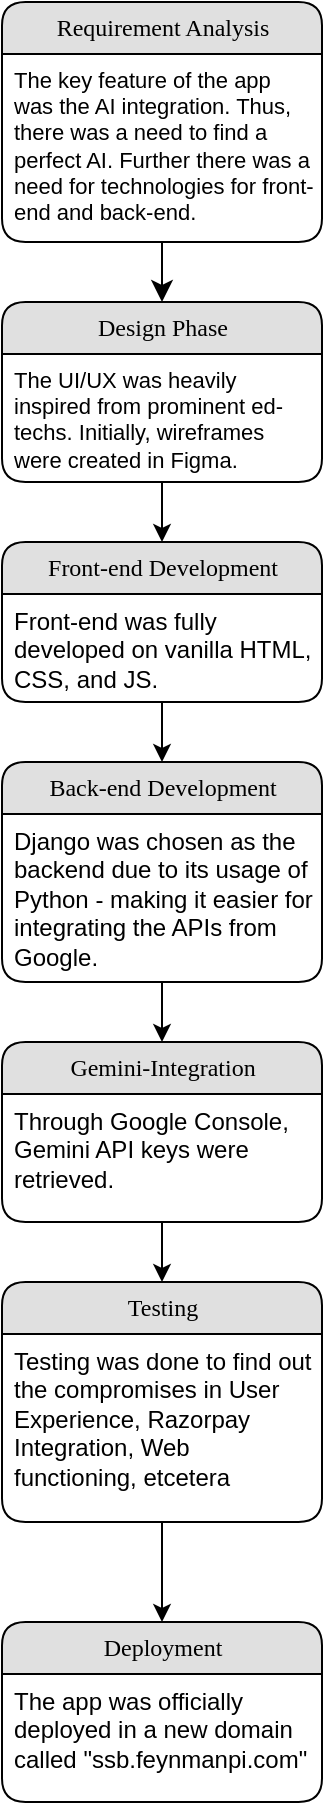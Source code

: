 <mxfile version="24.3.1" type="github">
  <diagram name="Page-1" id="b520641d-4fe3-3701-9064-5fc419738815">
    <mxGraphModel dx="1800" dy="1138" grid="1" gridSize="10" guides="1" tooltips="1" connect="1" arrows="1" fold="1" page="1" pageScale="1" pageWidth="100" pageHeight="1100" background="none" math="0" shadow="0">
      <root>
        <mxCell id="0" />
        <mxCell id="1" parent="0" />
        <mxCell id="21ea969265ad0168-6" value="Requirement Analysis" style="swimlane;html=1;fontStyle=0;childLayout=stackLayout;horizontal=1;startSize=26;fillColor=#e0e0e0;horizontalStack=0;resizeParent=1;resizeLast=0;collapsible=1;marginBottom=0;swimlaneFillColor=#ffffff;align=center;rounded=1;shadow=0;comic=0;labelBackgroundColor=none;strokeWidth=1;fontFamily=Verdana;fontSize=12" parent="1" vertex="1">
          <mxGeometry x="320" y="100" width="160" height="120" as="geometry" />
        </mxCell>
        <mxCell id="21ea969265ad0168-7" value="&lt;div style=&quot;font-size: 11px;&quot;&gt;The key feature of the app was the AI integration. Thus, there was a need to find a perfect AI. Further there was a need for technologies for front-end and back-end.&lt;/div&gt;" style="text;html=1;strokeColor=none;fillColor=none;spacingLeft=4;spacingRight=4;whiteSpace=wrap;overflow=hidden;rotatable=0;points=[[0,0.5],[1,0.5]];portConstraint=eastwest;" parent="21ea969265ad0168-6" vertex="1">
          <mxGeometry y="26" width="160" height="84" as="geometry" />
        </mxCell>
        <mxCell id="7xENyrRFUW0UyJhuZO6M-7" style="edgeStyle=orthogonalEdgeStyle;rounded=0;orthogonalLoop=1;jettySize=auto;html=1;entryX=0.5;entryY=0;entryDx=0;entryDy=0;" edge="1" parent="1" source="21ea969265ad0168-14" target="7xENyrRFUW0UyJhuZO6M-1">
          <mxGeometry relative="1" as="geometry" />
        </mxCell>
        <mxCell id="21ea969265ad0168-14" value="Design Phase" style="swimlane;html=1;fontStyle=0;childLayout=stackLayout;horizontal=1;startSize=26;fillColor=#e0e0e0;horizontalStack=0;resizeParent=1;resizeLast=0;collapsible=1;marginBottom=0;swimlaneFillColor=#ffffff;align=center;rounded=1;shadow=0;comic=0;labelBackgroundColor=none;strokeWidth=1;fontFamily=Verdana;fontSize=12" parent="1" vertex="1">
          <mxGeometry x="320" y="250" width="160" height="90" as="geometry" />
        </mxCell>
        <mxCell id="21ea969265ad0168-15" value="&lt;div style=&quot;font-size: 11px;&quot;&gt;The UI/UX was heavily inspired from prominent ed-techs.&amp;nbsp;&lt;span style=&quot;background-color: initial;&quot;&gt;Initially,&amp;nbsp;&lt;/span&gt;&lt;span style=&quot;background-color: initial;&quot;&gt;wireframes were created in Figma.&amp;nbsp;&lt;/span&gt;&lt;/div&gt;" style="text;html=1;strokeColor=none;fillColor=none;spacingLeft=4;spacingRight=4;whiteSpace=wrap;overflow=hidden;rotatable=0;points=[[0,0.5],[1,0.5]];portConstraint=eastwest;" parent="21ea969265ad0168-14" vertex="1">
          <mxGeometry y="26" width="160" height="64" as="geometry" />
        </mxCell>
        <mxCell id="FG-sQM-6yfMl1S1LQK5w-27" style="edgeStyle=orthogonalEdgeStyle;rounded=0;orthogonalLoop=1;jettySize=auto;html=1;entryX=0.5;entryY=0;entryDx=0;entryDy=0;" parent="1" source="21ea969265ad0168-18" target="FG-sQM-6yfMl1S1LQK5w-20" edge="1">
          <mxGeometry relative="1" as="geometry" />
        </mxCell>
        <mxCell id="21ea969265ad0168-18" value="Back-end Development" style="swimlane;html=1;fontStyle=0;childLayout=stackLayout;horizontal=1;startSize=26;fillColor=#e0e0e0;horizontalStack=0;resizeParent=1;resizeLast=0;collapsible=1;marginBottom=0;swimlaneFillColor=#ffffff;align=center;rounded=1;shadow=0;comic=0;labelBackgroundColor=none;strokeWidth=1;fontFamily=Verdana;fontSize=12" parent="1" vertex="1">
          <mxGeometry x="320" y="480" width="160" height="110" as="geometry" />
        </mxCell>
        <mxCell id="21ea969265ad0168-19" value="Django was chosen as the backend due to its usage of Python - making it easier for integrating the APIs from Google." style="text;html=1;strokeColor=none;fillColor=none;spacingLeft=4;spacingRight=4;whiteSpace=wrap;overflow=hidden;rotatable=0;points=[[0,0.5],[1,0.5]];portConstraint=eastwest;" parent="21ea969265ad0168-18" vertex="1">
          <mxGeometry y="26" width="160" height="84" as="geometry" />
        </mxCell>
        <mxCell id="21ea969265ad0168-36" style="edgeStyle=orthogonalEdgeStyle;html=1;labelBackgroundColor=none;startFill=0;startSize=8;endFill=1;endSize=8;fontFamily=Verdana;fontSize=12;" parent="1" source="21ea969265ad0168-6" target="21ea969265ad0168-14" edge="1">
          <mxGeometry relative="1" as="geometry" />
        </mxCell>
        <mxCell id="7xENyrRFUW0UyJhuZO6M-14" style="edgeStyle=orthogonalEdgeStyle;rounded=0;orthogonalLoop=1;jettySize=auto;html=1;" edge="1" parent="1" source="FG-sQM-6yfMl1S1LQK5w-20" target="7xENyrRFUW0UyJhuZO6M-12">
          <mxGeometry relative="1" as="geometry" />
        </mxCell>
        <mxCell id="FG-sQM-6yfMl1S1LQK5w-20" value="Gemini-Integration" style="swimlane;html=1;fontStyle=0;childLayout=stackLayout;horizontal=1;startSize=26;fillColor=#e0e0e0;horizontalStack=0;resizeParent=1;resizeLast=0;collapsible=1;marginBottom=0;swimlaneFillColor=#ffffff;align=center;rounded=1;shadow=0;comic=0;labelBackgroundColor=none;strokeWidth=1;fontFamily=Verdana;fontSize=12" parent="1" vertex="1">
          <mxGeometry x="320" y="620" width="160" height="90" as="geometry" />
        </mxCell>
        <mxCell id="FG-sQM-6yfMl1S1LQK5w-21" value="Through Google Console, Gemini API keys were retrieved.&amp;nbsp;" style="text;html=1;strokeColor=none;fillColor=none;spacingLeft=4;spacingRight=4;whiteSpace=wrap;overflow=hidden;rotatable=0;points=[[0,0.5],[1,0.5]];portConstraint=eastwest;" parent="FG-sQM-6yfMl1S1LQK5w-20" vertex="1">
          <mxGeometry y="26" width="160" height="64" as="geometry" />
        </mxCell>
        <mxCell id="FG-sQM-6yfMl1S1LQK5w-29" value="Deployment" style="swimlane;html=1;fontStyle=0;childLayout=stackLayout;horizontal=1;startSize=26;fillColor=#e0e0e0;horizontalStack=0;resizeParent=1;resizeLast=0;collapsible=1;marginBottom=0;swimlaneFillColor=#ffffff;align=center;rounded=1;shadow=0;comic=0;labelBackgroundColor=none;strokeWidth=1;fontFamily=Verdana;fontSize=12" parent="1" vertex="1">
          <mxGeometry x="320" y="910" width="160" height="90" as="geometry" />
        </mxCell>
        <mxCell id="FG-sQM-6yfMl1S1LQK5w-30" value="The app was officially deployed in a new domain called &quot;ssb.feynmanpi.com&quot;&amp;nbsp;" style="text;html=1;strokeColor=none;fillColor=none;spacingLeft=4;spacingRight=4;whiteSpace=wrap;overflow=hidden;rotatable=0;points=[[0,0.5],[1,0.5]];portConstraint=eastwest;" parent="FG-sQM-6yfMl1S1LQK5w-29" vertex="1">
          <mxGeometry y="26" width="160" height="64" as="geometry" />
        </mxCell>
        <mxCell id="7xENyrRFUW0UyJhuZO6M-9" style="edgeStyle=orthogonalEdgeStyle;rounded=0;orthogonalLoop=1;jettySize=auto;html=1;entryX=0.5;entryY=0;entryDx=0;entryDy=0;" edge="1" parent="1" source="7xENyrRFUW0UyJhuZO6M-1" target="21ea969265ad0168-18">
          <mxGeometry relative="1" as="geometry" />
        </mxCell>
        <mxCell id="7xENyrRFUW0UyJhuZO6M-1" value="Front-end Development" style="swimlane;html=1;fontStyle=0;childLayout=stackLayout;horizontal=1;startSize=26;fillColor=#e0e0e0;horizontalStack=0;resizeParent=1;resizeLast=0;collapsible=1;marginBottom=0;swimlaneFillColor=#ffffff;align=center;rounded=1;shadow=0;comic=0;labelBackgroundColor=none;strokeWidth=1;fontFamily=Verdana;fontSize=12" vertex="1" parent="1">
          <mxGeometry x="320" y="370" width="160" height="80" as="geometry" />
        </mxCell>
        <mxCell id="7xENyrRFUW0UyJhuZO6M-2" value="Front-end was fully developed on vanilla HTML, CSS, and JS." style="text;html=1;strokeColor=none;fillColor=none;spacingLeft=4;spacingRight=4;whiteSpace=wrap;overflow=hidden;rotatable=0;points=[[0,0.5],[1,0.5]];portConstraint=eastwest;" vertex="1" parent="7xENyrRFUW0UyJhuZO6M-1">
          <mxGeometry y="26" width="160" height="54" as="geometry" />
        </mxCell>
        <mxCell id="7xENyrRFUW0UyJhuZO6M-15" style="edgeStyle=orthogonalEdgeStyle;rounded=0;orthogonalLoop=1;jettySize=auto;html=1;entryX=0.5;entryY=0;entryDx=0;entryDy=0;" edge="1" parent="1" source="7xENyrRFUW0UyJhuZO6M-12" target="FG-sQM-6yfMl1S1LQK5w-29">
          <mxGeometry relative="1" as="geometry" />
        </mxCell>
        <mxCell id="7xENyrRFUW0UyJhuZO6M-12" value="Testing" style="swimlane;html=1;fontStyle=0;childLayout=stackLayout;horizontal=1;startSize=26;fillColor=#e0e0e0;horizontalStack=0;resizeParent=1;resizeLast=0;collapsible=1;marginBottom=0;swimlaneFillColor=#ffffff;align=center;rounded=1;shadow=0;comic=0;labelBackgroundColor=none;strokeWidth=1;fontFamily=Verdana;fontSize=12" vertex="1" parent="1">
          <mxGeometry x="320" y="740" width="160" height="120" as="geometry" />
        </mxCell>
        <mxCell id="7xENyrRFUW0UyJhuZO6M-13" value="Testing was done to find out the compromises in User Experience, Razorpay Integration, Web functioning, etcetera&amp;nbsp; &amp;nbsp;" style="text;html=1;strokeColor=none;fillColor=none;spacingLeft=4;spacingRight=4;whiteSpace=wrap;overflow=hidden;rotatable=0;points=[[0,0.5],[1,0.5]];portConstraint=eastwest;" vertex="1" parent="7xENyrRFUW0UyJhuZO6M-12">
          <mxGeometry y="26" width="160" height="94" as="geometry" />
        </mxCell>
      </root>
    </mxGraphModel>
  </diagram>
</mxfile>
